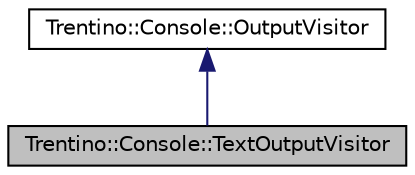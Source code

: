 digraph G
{
  edge [fontname="Helvetica",fontsize="10",labelfontname="Helvetica",labelfontsize="10"];
  node [fontname="Helvetica",fontsize="10",shape=record];
  Node1 [label="Trentino::Console::TextOutputVisitor",height=0.2,width=0.4,color="black", fillcolor="grey75", style="filled" fontcolor="black"];
  Node2 -> Node1 [dir="back",color="midnightblue",fontsize="10",style="solid",fontname="Helvetica"];
  Node2 [label="Trentino::Console::OutputVisitor",height=0.2,width=0.4,color="black", fillcolor="white", style="filled",URL="$class_trentino_1_1_console_1_1_output_visitor.html",tooltip="A base class for every output sub-system This class is the base class for every output sub-system..."];
}

